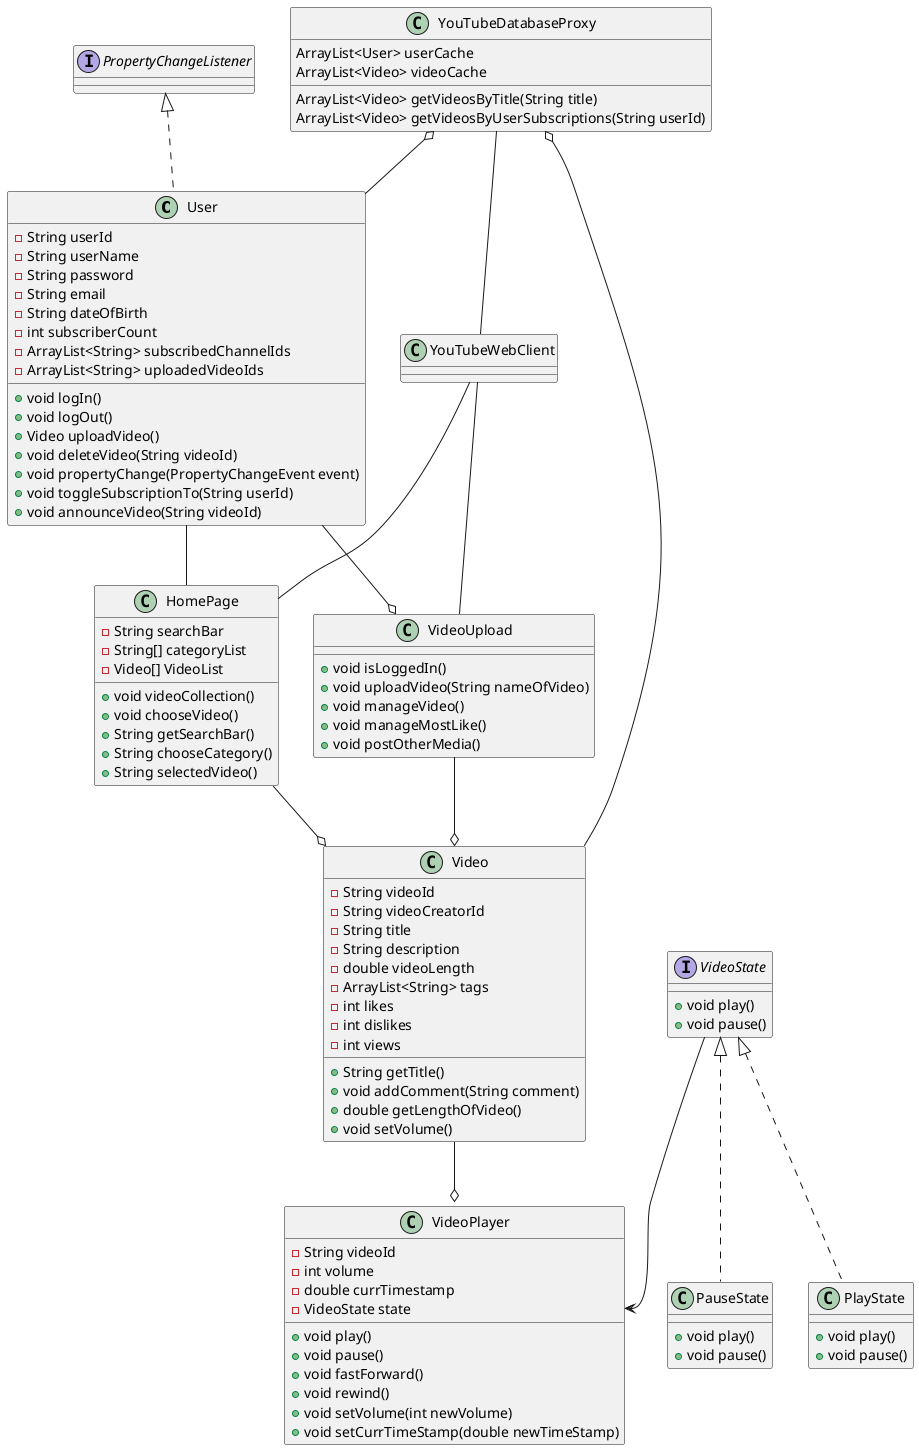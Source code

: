 @startuml

class User implements PropertyChangeListener{
    -String userId
    -String userName
    -String password
    -String email
    -String dateOfBirth
    -int subscriberCount
    -ArrayList<String> subscribedChannelIds
    -ArrayList<String> uploadedVideoIds

    +void logIn()
    +void logOut()
    +Video uploadVideo()
    +void deleteVideo(String videoId)
    +void propertyChange(PropertyChangeEvent event)
    +void toggleSubscriptionTo(String userId)
    +void announceVideo(String videoId)
}

class HomePage{
    -String searchBar
    -String[] categoryList
    -Video[] VideoList
    +void videoCollection()
    +void chooseVideo()
    +String getSearchBar()
    +String chooseCategory()
    +String selectedVideo()
}

class VideoUpload{
    +void isLoggedIn()
    +void uploadVideo(String nameOfVideo)
    +void manageVideo()
    +void manageMostLike()
    +void postOtherMedia()
}

class Video{
    -String videoId
    -String videoCreatorId
    -String title
    -String description
    -double videoLength
    -ArrayList<String> tags
    -int likes
    -int dislikes
    -int views

    +String getTitle()
    +void addComment(String comment)
    +double getLengthOfVideo()
    +void setVolume()
}

class YouTubeDatabaseProxy {
    ArrayList<User> userCache
    ArrayList<Video> videoCache

    ArrayList<Video> getVideosByTitle(String title)
    ArrayList<Video> getVideosByUserSubscriptions(String userId)
}

class VideoPlayer{
    -String videoId
    -int volume
    -double currTimestamp
    -VideoState state

    +void play()
    +void pause()
    +void fastForward()
    +void rewind()
    +void setVolume(int newVolume)
    +void setCurrTimeStamp(double newTimeStamp)
}

interface VideoState {
    +void play()
    +void pause()
}

class PlayState implements VideoState {
    +void play()
    +void pause()
}

class PauseState implements VideoState {
    +void play()
    +void pause()
}

class YouTubeWebClient {
}

Video --o VideoPlayer

VideoUpload --o Video
HomePage --o Video

User --o VideoUpload
User -- HomePage

YouTubeDatabaseProxy o-- User
YouTubeDatabaseProxy o-- Video

YouTubeDatabaseProxy -- YouTubeWebClient

YouTubeWebClient -- HomePage
YouTubeWebClient -- VideoUpload

VideoState --> VideoPlayer::state

@enduml